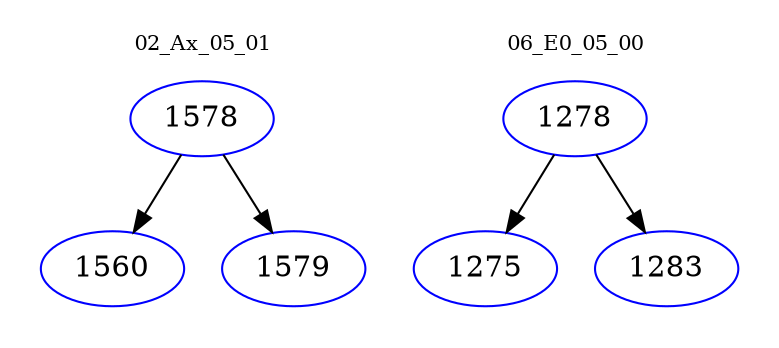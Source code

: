 digraph{
subgraph cluster_0 {
color = white
label = "02_Ax_05_01";
fontsize=10;
T0_1578 [label="1578", color="blue"]
T0_1578 -> T0_1560 [color="black"]
T0_1560 [label="1560", color="blue"]
T0_1578 -> T0_1579 [color="black"]
T0_1579 [label="1579", color="blue"]
}
subgraph cluster_1 {
color = white
label = "06_E0_05_00";
fontsize=10;
T1_1278 [label="1278", color="blue"]
T1_1278 -> T1_1275 [color="black"]
T1_1275 [label="1275", color="blue"]
T1_1278 -> T1_1283 [color="black"]
T1_1283 [label="1283", color="blue"]
}
}
